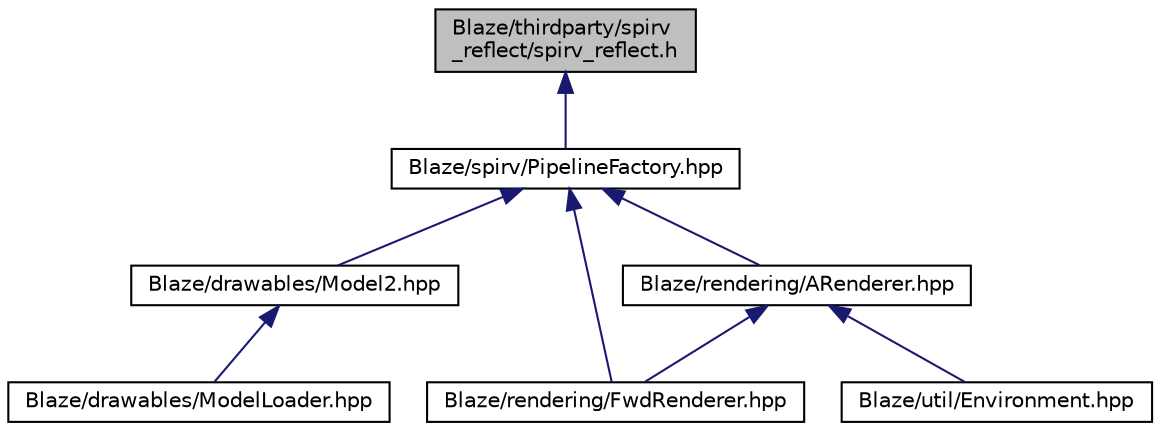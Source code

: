 digraph "Blaze/thirdparty/spirv_reflect/spirv_reflect.h"
{
  edge [fontname="Helvetica",fontsize="10",labelfontname="Helvetica",labelfontsize="10"];
  node [fontname="Helvetica",fontsize="10",shape=record];
  Node4 [label="Blaze/thirdparty/spirv\l_reflect/spirv_reflect.h",height=0.2,width=0.4,color="black", fillcolor="grey75", style="filled", fontcolor="black"];
  Node4 -> Node5 [dir="back",color="midnightblue",fontsize="10",style="solid",fontname="Helvetica"];
  Node5 [label="Blaze/spirv/PipelineFactory.hpp",height=0.2,width=0.4,color="black", fillcolor="white", style="filled",URL="$PipelineFactory_8hpp_source.html"];
  Node5 -> Node6 [dir="back",color="midnightblue",fontsize="10",style="solid",fontname="Helvetica"];
  Node6 [label="Blaze/drawables/Model2.hpp",height=0.2,width=0.4,color="black", fillcolor="white", style="filled",URL="$Model2_8hpp_source.html"];
  Node6 -> Node7 [dir="back",color="midnightblue",fontsize="10",style="solid",fontname="Helvetica"];
  Node7 [label="Blaze/drawables/ModelLoader.hpp",height=0.2,width=0.4,color="black", fillcolor="white", style="filled",URL="$ModelLoader_8hpp_source.html"];
  Node5 -> Node8 [dir="back",color="midnightblue",fontsize="10",style="solid",fontname="Helvetica"];
  Node8 [label="Blaze/rendering/ARenderer.hpp",height=0.2,width=0.4,color="black", fillcolor="white", style="filled",URL="$ARenderer_8hpp_source.html"];
  Node8 -> Node9 [dir="back",color="midnightblue",fontsize="10",style="solid",fontname="Helvetica"];
  Node9 [label="Blaze/rendering/FwdRenderer.hpp",height=0.2,width=0.4,color="black", fillcolor="white", style="filled",URL="$FwdRenderer_8hpp_source.html"];
  Node8 -> Node10 [dir="back",color="midnightblue",fontsize="10",style="solid",fontname="Helvetica"];
  Node10 [label="Blaze/util/Environment.hpp",height=0.2,width=0.4,color="black", fillcolor="white", style="filled",URL="$Environment_8hpp_source.html"];
  Node5 -> Node9 [dir="back",color="midnightblue",fontsize="10",style="solid",fontname="Helvetica"];
}
